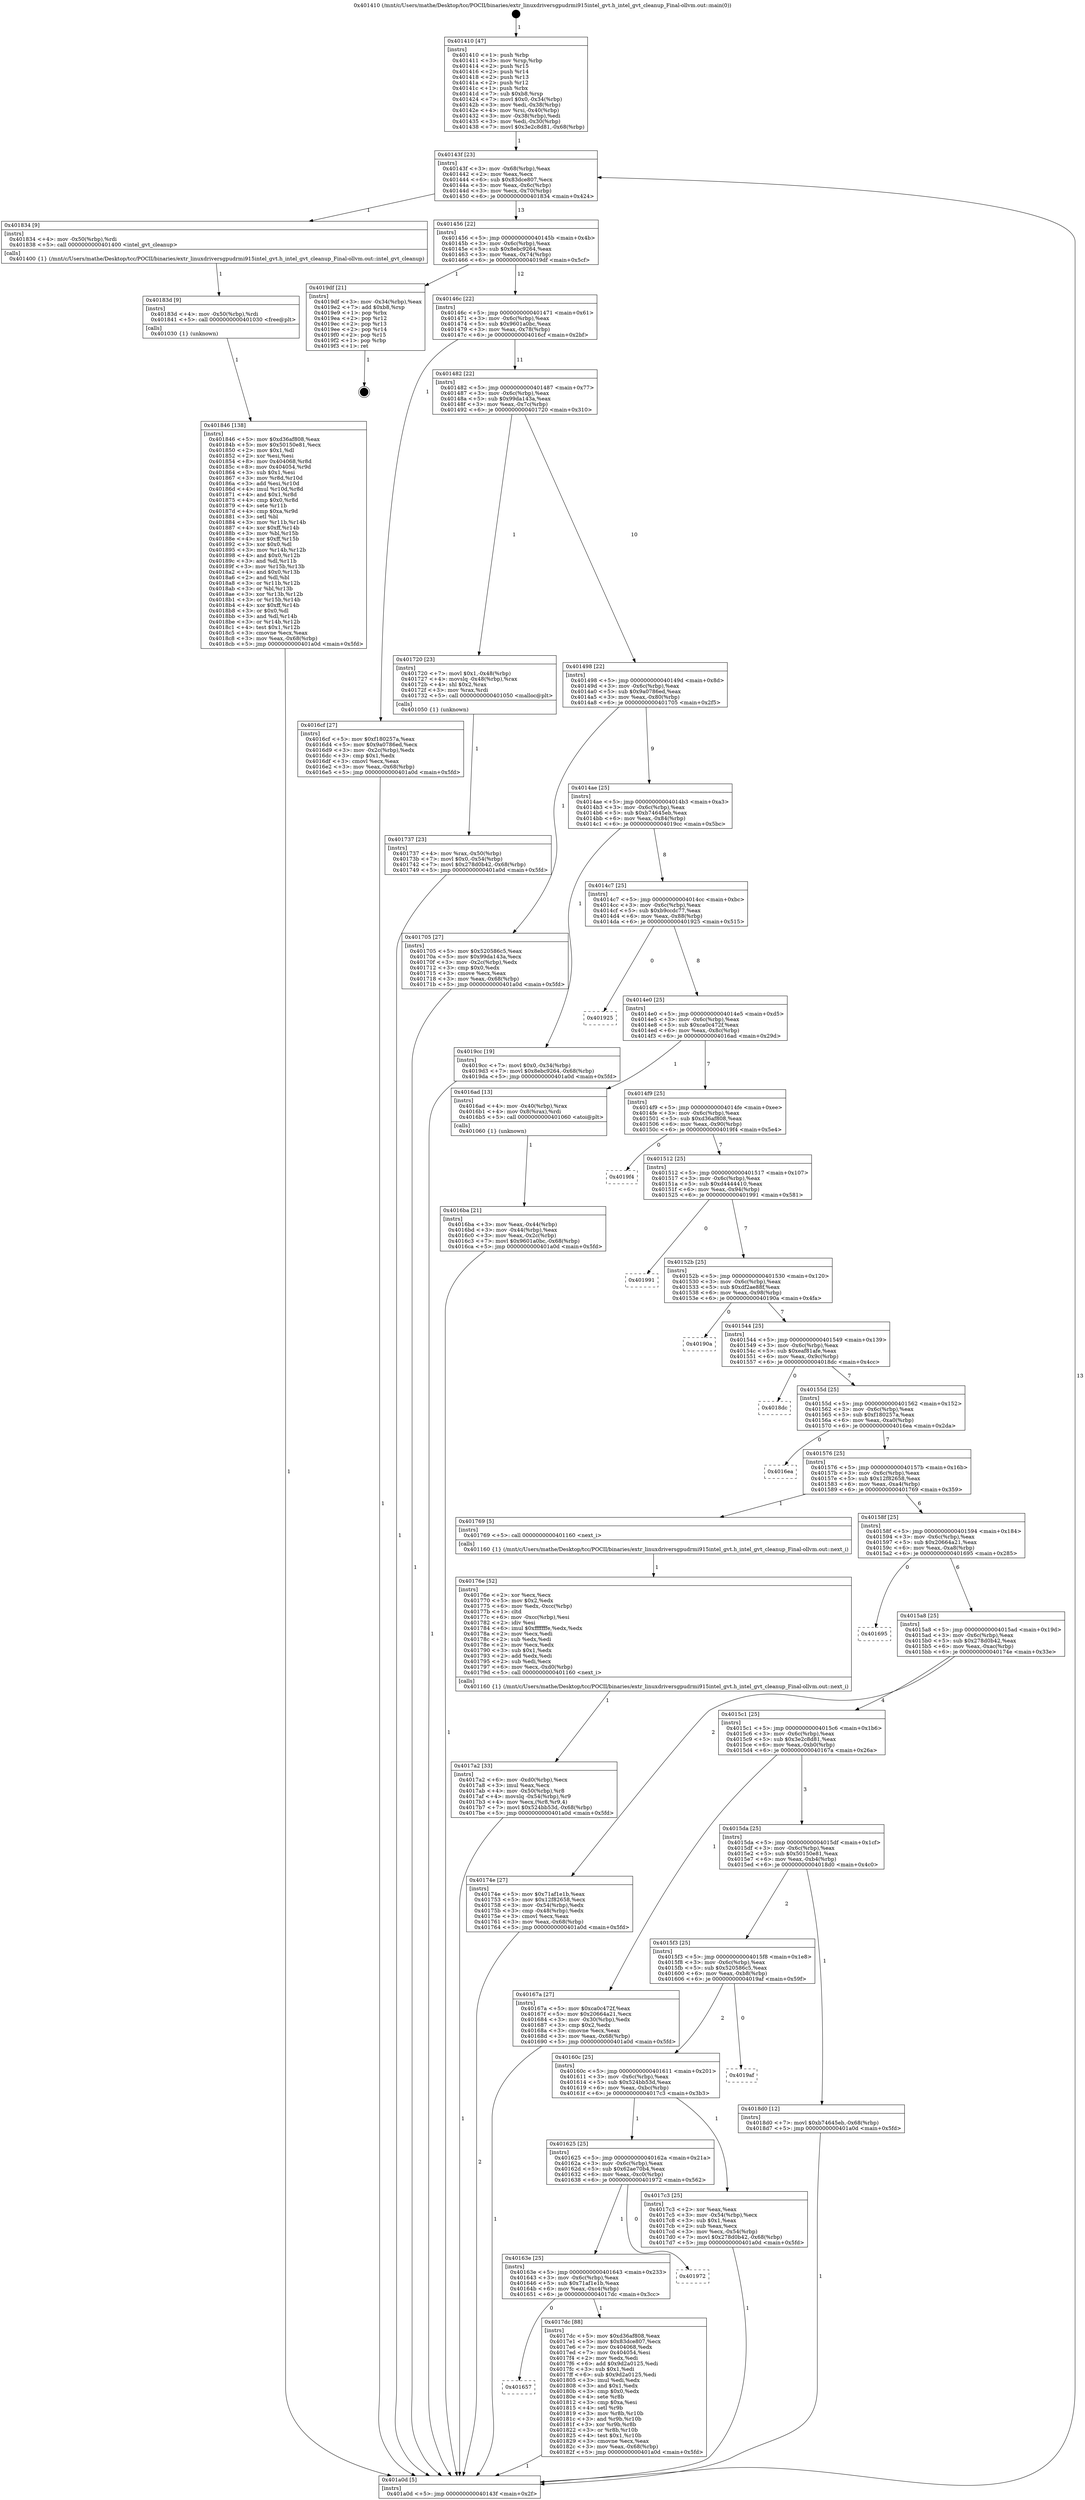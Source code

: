 digraph "0x401410" {
  label = "0x401410 (/mnt/c/Users/mathe/Desktop/tcc/POCII/binaries/extr_linuxdriversgpudrmi915intel_gvt.h_intel_gvt_cleanup_Final-ollvm.out::main(0))"
  labelloc = "t"
  node[shape=record]

  Entry [label="",width=0.3,height=0.3,shape=circle,fillcolor=black,style=filled]
  "0x40143f" [label="{
     0x40143f [23]\l
     | [instrs]\l
     &nbsp;&nbsp;0x40143f \<+3\>: mov -0x68(%rbp),%eax\l
     &nbsp;&nbsp;0x401442 \<+2\>: mov %eax,%ecx\l
     &nbsp;&nbsp;0x401444 \<+6\>: sub $0x83dce807,%ecx\l
     &nbsp;&nbsp;0x40144a \<+3\>: mov %eax,-0x6c(%rbp)\l
     &nbsp;&nbsp;0x40144d \<+3\>: mov %ecx,-0x70(%rbp)\l
     &nbsp;&nbsp;0x401450 \<+6\>: je 0000000000401834 \<main+0x424\>\l
  }"]
  "0x401834" [label="{
     0x401834 [9]\l
     | [instrs]\l
     &nbsp;&nbsp;0x401834 \<+4\>: mov -0x50(%rbp),%rdi\l
     &nbsp;&nbsp;0x401838 \<+5\>: call 0000000000401400 \<intel_gvt_cleanup\>\l
     | [calls]\l
     &nbsp;&nbsp;0x401400 \{1\} (/mnt/c/Users/mathe/Desktop/tcc/POCII/binaries/extr_linuxdriversgpudrmi915intel_gvt.h_intel_gvt_cleanup_Final-ollvm.out::intel_gvt_cleanup)\l
  }"]
  "0x401456" [label="{
     0x401456 [22]\l
     | [instrs]\l
     &nbsp;&nbsp;0x401456 \<+5\>: jmp 000000000040145b \<main+0x4b\>\l
     &nbsp;&nbsp;0x40145b \<+3\>: mov -0x6c(%rbp),%eax\l
     &nbsp;&nbsp;0x40145e \<+5\>: sub $0x8ebc9264,%eax\l
     &nbsp;&nbsp;0x401463 \<+3\>: mov %eax,-0x74(%rbp)\l
     &nbsp;&nbsp;0x401466 \<+6\>: je 00000000004019df \<main+0x5cf\>\l
  }"]
  Exit [label="",width=0.3,height=0.3,shape=circle,fillcolor=black,style=filled,peripheries=2]
  "0x4019df" [label="{
     0x4019df [21]\l
     | [instrs]\l
     &nbsp;&nbsp;0x4019df \<+3\>: mov -0x34(%rbp),%eax\l
     &nbsp;&nbsp;0x4019e2 \<+7\>: add $0xb8,%rsp\l
     &nbsp;&nbsp;0x4019e9 \<+1\>: pop %rbx\l
     &nbsp;&nbsp;0x4019ea \<+2\>: pop %r12\l
     &nbsp;&nbsp;0x4019ec \<+2\>: pop %r13\l
     &nbsp;&nbsp;0x4019ee \<+2\>: pop %r14\l
     &nbsp;&nbsp;0x4019f0 \<+2\>: pop %r15\l
     &nbsp;&nbsp;0x4019f2 \<+1\>: pop %rbp\l
     &nbsp;&nbsp;0x4019f3 \<+1\>: ret\l
  }"]
  "0x40146c" [label="{
     0x40146c [22]\l
     | [instrs]\l
     &nbsp;&nbsp;0x40146c \<+5\>: jmp 0000000000401471 \<main+0x61\>\l
     &nbsp;&nbsp;0x401471 \<+3\>: mov -0x6c(%rbp),%eax\l
     &nbsp;&nbsp;0x401474 \<+5\>: sub $0x9601a0bc,%eax\l
     &nbsp;&nbsp;0x401479 \<+3\>: mov %eax,-0x78(%rbp)\l
     &nbsp;&nbsp;0x40147c \<+6\>: je 00000000004016cf \<main+0x2bf\>\l
  }"]
  "0x401846" [label="{
     0x401846 [138]\l
     | [instrs]\l
     &nbsp;&nbsp;0x401846 \<+5\>: mov $0xd36af808,%eax\l
     &nbsp;&nbsp;0x40184b \<+5\>: mov $0x50150e81,%ecx\l
     &nbsp;&nbsp;0x401850 \<+2\>: mov $0x1,%dl\l
     &nbsp;&nbsp;0x401852 \<+2\>: xor %esi,%esi\l
     &nbsp;&nbsp;0x401854 \<+8\>: mov 0x404068,%r8d\l
     &nbsp;&nbsp;0x40185c \<+8\>: mov 0x404054,%r9d\l
     &nbsp;&nbsp;0x401864 \<+3\>: sub $0x1,%esi\l
     &nbsp;&nbsp;0x401867 \<+3\>: mov %r8d,%r10d\l
     &nbsp;&nbsp;0x40186a \<+3\>: add %esi,%r10d\l
     &nbsp;&nbsp;0x40186d \<+4\>: imul %r10d,%r8d\l
     &nbsp;&nbsp;0x401871 \<+4\>: and $0x1,%r8d\l
     &nbsp;&nbsp;0x401875 \<+4\>: cmp $0x0,%r8d\l
     &nbsp;&nbsp;0x401879 \<+4\>: sete %r11b\l
     &nbsp;&nbsp;0x40187d \<+4\>: cmp $0xa,%r9d\l
     &nbsp;&nbsp;0x401881 \<+3\>: setl %bl\l
     &nbsp;&nbsp;0x401884 \<+3\>: mov %r11b,%r14b\l
     &nbsp;&nbsp;0x401887 \<+4\>: xor $0xff,%r14b\l
     &nbsp;&nbsp;0x40188b \<+3\>: mov %bl,%r15b\l
     &nbsp;&nbsp;0x40188e \<+4\>: xor $0xff,%r15b\l
     &nbsp;&nbsp;0x401892 \<+3\>: xor $0x0,%dl\l
     &nbsp;&nbsp;0x401895 \<+3\>: mov %r14b,%r12b\l
     &nbsp;&nbsp;0x401898 \<+4\>: and $0x0,%r12b\l
     &nbsp;&nbsp;0x40189c \<+3\>: and %dl,%r11b\l
     &nbsp;&nbsp;0x40189f \<+3\>: mov %r15b,%r13b\l
     &nbsp;&nbsp;0x4018a2 \<+4\>: and $0x0,%r13b\l
     &nbsp;&nbsp;0x4018a6 \<+2\>: and %dl,%bl\l
     &nbsp;&nbsp;0x4018a8 \<+3\>: or %r11b,%r12b\l
     &nbsp;&nbsp;0x4018ab \<+3\>: or %bl,%r13b\l
     &nbsp;&nbsp;0x4018ae \<+3\>: xor %r13b,%r12b\l
     &nbsp;&nbsp;0x4018b1 \<+3\>: or %r15b,%r14b\l
     &nbsp;&nbsp;0x4018b4 \<+4\>: xor $0xff,%r14b\l
     &nbsp;&nbsp;0x4018b8 \<+3\>: or $0x0,%dl\l
     &nbsp;&nbsp;0x4018bb \<+3\>: and %dl,%r14b\l
     &nbsp;&nbsp;0x4018be \<+3\>: or %r14b,%r12b\l
     &nbsp;&nbsp;0x4018c1 \<+4\>: test $0x1,%r12b\l
     &nbsp;&nbsp;0x4018c5 \<+3\>: cmovne %ecx,%eax\l
     &nbsp;&nbsp;0x4018c8 \<+3\>: mov %eax,-0x68(%rbp)\l
     &nbsp;&nbsp;0x4018cb \<+5\>: jmp 0000000000401a0d \<main+0x5fd\>\l
  }"]
  "0x4016cf" [label="{
     0x4016cf [27]\l
     | [instrs]\l
     &nbsp;&nbsp;0x4016cf \<+5\>: mov $0xf180257a,%eax\l
     &nbsp;&nbsp;0x4016d4 \<+5\>: mov $0x9a0786ed,%ecx\l
     &nbsp;&nbsp;0x4016d9 \<+3\>: mov -0x2c(%rbp),%edx\l
     &nbsp;&nbsp;0x4016dc \<+3\>: cmp $0x1,%edx\l
     &nbsp;&nbsp;0x4016df \<+3\>: cmovl %ecx,%eax\l
     &nbsp;&nbsp;0x4016e2 \<+3\>: mov %eax,-0x68(%rbp)\l
     &nbsp;&nbsp;0x4016e5 \<+5\>: jmp 0000000000401a0d \<main+0x5fd\>\l
  }"]
  "0x401482" [label="{
     0x401482 [22]\l
     | [instrs]\l
     &nbsp;&nbsp;0x401482 \<+5\>: jmp 0000000000401487 \<main+0x77\>\l
     &nbsp;&nbsp;0x401487 \<+3\>: mov -0x6c(%rbp),%eax\l
     &nbsp;&nbsp;0x40148a \<+5\>: sub $0x99da143a,%eax\l
     &nbsp;&nbsp;0x40148f \<+3\>: mov %eax,-0x7c(%rbp)\l
     &nbsp;&nbsp;0x401492 \<+6\>: je 0000000000401720 \<main+0x310\>\l
  }"]
  "0x40183d" [label="{
     0x40183d [9]\l
     | [instrs]\l
     &nbsp;&nbsp;0x40183d \<+4\>: mov -0x50(%rbp),%rdi\l
     &nbsp;&nbsp;0x401841 \<+5\>: call 0000000000401030 \<free@plt\>\l
     | [calls]\l
     &nbsp;&nbsp;0x401030 \{1\} (unknown)\l
  }"]
  "0x401720" [label="{
     0x401720 [23]\l
     | [instrs]\l
     &nbsp;&nbsp;0x401720 \<+7\>: movl $0x1,-0x48(%rbp)\l
     &nbsp;&nbsp;0x401727 \<+4\>: movslq -0x48(%rbp),%rax\l
     &nbsp;&nbsp;0x40172b \<+4\>: shl $0x2,%rax\l
     &nbsp;&nbsp;0x40172f \<+3\>: mov %rax,%rdi\l
     &nbsp;&nbsp;0x401732 \<+5\>: call 0000000000401050 \<malloc@plt\>\l
     | [calls]\l
     &nbsp;&nbsp;0x401050 \{1\} (unknown)\l
  }"]
  "0x401498" [label="{
     0x401498 [22]\l
     | [instrs]\l
     &nbsp;&nbsp;0x401498 \<+5\>: jmp 000000000040149d \<main+0x8d\>\l
     &nbsp;&nbsp;0x40149d \<+3\>: mov -0x6c(%rbp),%eax\l
     &nbsp;&nbsp;0x4014a0 \<+5\>: sub $0x9a0786ed,%eax\l
     &nbsp;&nbsp;0x4014a5 \<+3\>: mov %eax,-0x80(%rbp)\l
     &nbsp;&nbsp;0x4014a8 \<+6\>: je 0000000000401705 \<main+0x2f5\>\l
  }"]
  "0x401657" [label="{
     0x401657\l
  }", style=dashed]
  "0x401705" [label="{
     0x401705 [27]\l
     | [instrs]\l
     &nbsp;&nbsp;0x401705 \<+5\>: mov $0x520586c5,%eax\l
     &nbsp;&nbsp;0x40170a \<+5\>: mov $0x99da143a,%ecx\l
     &nbsp;&nbsp;0x40170f \<+3\>: mov -0x2c(%rbp),%edx\l
     &nbsp;&nbsp;0x401712 \<+3\>: cmp $0x0,%edx\l
     &nbsp;&nbsp;0x401715 \<+3\>: cmove %ecx,%eax\l
     &nbsp;&nbsp;0x401718 \<+3\>: mov %eax,-0x68(%rbp)\l
     &nbsp;&nbsp;0x40171b \<+5\>: jmp 0000000000401a0d \<main+0x5fd\>\l
  }"]
  "0x4014ae" [label="{
     0x4014ae [25]\l
     | [instrs]\l
     &nbsp;&nbsp;0x4014ae \<+5\>: jmp 00000000004014b3 \<main+0xa3\>\l
     &nbsp;&nbsp;0x4014b3 \<+3\>: mov -0x6c(%rbp),%eax\l
     &nbsp;&nbsp;0x4014b6 \<+5\>: sub $0xb74645eb,%eax\l
     &nbsp;&nbsp;0x4014bb \<+6\>: mov %eax,-0x84(%rbp)\l
     &nbsp;&nbsp;0x4014c1 \<+6\>: je 00000000004019cc \<main+0x5bc\>\l
  }"]
  "0x4017dc" [label="{
     0x4017dc [88]\l
     | [instrs]\l
     &nbsp;&nbsp;0x4017dc \<+5\>: mov $0xd36af808,%eax\l
     &nbsp;&nbsp;0x4017e1 \<+5\>: mov $0x83dce807,%ecx\l
     &nbsp;&nbsp;0x4017e6 \<+7\>: mov 0x404068,%edx\l
     &nbsp;&nbsp;0x4017ed \<+7\>: mov 0x404054,%esi\l
     &nbsp;&nbsp;0x4017f4 \<+2\>: mov %edx,%edi\l
     &nbsp;&nbsp;0x4017f6 \<+6\>: add $0x9d2a0125,%edi\l
     &nbsp;&nbsp;0x4017fc \<+3\>: sub $0x1,%edi\l
     &nbsp;&nbsp;0x4017ff \<+6\>: sub $0x9d2a0125,%edi\l
     &nbsp;&nbsp;0x401805 \<+3\>: imul %edi,%edx\l
     &nbsp;&nbsp;0x401808 \<+3\>: and $0x1,%edx\l
     &nbsp;&nbsp;0x40180b \<+3\>: cmp $0x0,%edx\l
     &nbsp;&nbsp;0x40180e \<+4\>: sete %r8b\l
     &nbsp;&nbsp;0x401812 \<+3\>: cmp $0xa,%esi\l
     &nbsp;&nbsp;0x401815 \<+4\>: setl %r9b\l
     &nbsp;&nbsp;0x401819 \<+3\>: mov %r8b,%r10b\l
     &nbsp;&nbsp;0x40181c \<+3\>: and %r9b,%r10b\l
     &nbsp;&nbsp;0x40181f \<+3\>: xor %r9b,%r8b\l
     &nbsp;&nbsp;0x401822 \<+3\>: or %r8b,%r10b\l
     &nbsp;&nbsp;0x401825 \<+4\>: test $0x1,%r10b\l
     &nbsp;&nbsp;0x401829 \<+3\>: cmovne %ecx,%eax\l
     &nbsp;&nbsp;0x40182c \<+3\>: mov %eax,-0x68(%rbp)\l
     &nbsp;&nbsp;0x40182f \<+5\>: jmp 0000000000401a0d \<main+0x5fd\>\l
  }"]
  "0x4019cc" [label="{
     0x4019cc [19]\l
     | [instrs]\l
     &nbsp;&nbsp;0x4019cc \<+7\>: movl $0x0,-0x34(%rbp)\l
     &nbsp;&nbsp;0x4019d3 \<+7\>: movl $0x8ebc9264,-0x68(%rbp)\l
     &nbsp;&nbsp;0x4019da \<+5\>: jmp 0000000000401a0d \<main+0x5fd\>\l
  }"]
  "0x4014c7" [label="{
     0x4014c7 [25]\l
     | [instrs]\l
     &nbsp;&nbsp;0x4014c7 \<+5\>: jmp 00000000004014cc \<main+0xbc\>\l
     &nbsp;&nbsp;0x4014cc \<+3\>: mov -0x6c(%rbp),%eax\l
     &nbsp;&nbsp;0x4014cf \<+5\>: sub $0xb9ccdc77,%eax\l
     &nbsp;&nbsp;0x4014d4 \<+6\>: mov %eax,-0x88(%rbp)\l
     &nbsp;&nbsp;0x4014da \<+6\>: je 0000000000401925 \<main+0x515\>\l
  }"]
  "0x40163e" [label="{
     0x40163e [25]\l
     | [instrs]\l
     &nbsp;&nbsp;0x40163e \<+5\>: jmp 0000000000401643 \<main+0x233\>\l
     &nbsp;&nbsp;0x401643 \<+3\>: mov -0x6c(%rbp),%eax\l
     &nbsp;&nbsp;0x401646 \<+5\>: sub $0x71af1e1b,%eax\l
     &nbsp;&nbsp;0x40164b \<+6\>: mov %eax,-0xc4(%rbp)\l
     &nbsp;&nbsp;0x401651 \<+6\>: je 00000000004017dc \<main+0x3cc\>\l
  }"]
  "0x401925" [label="{
     0x401925\l
  }", style=dashed]
  "0x4014e0" [label="{
     0x4014e0 [25]\l
     | [instrs]\l
     &nbsp;&nbsp;0x4014e0 \<+5\>: jmp 00000000004014e5 \<main+0xd5\>\l
     &nbsp;&nbsp;0x4014e5 \<+3\>: mov -0x6c(%rbp),%eax\l
     &nbsp;&nbsp;0x4014e8 \<+5\>: sub $0xca0c472f,%eax\l
     &nbsp;&nbsp;0x4014ed \<+6\>: mov %eax,-0x8c(%rbp)\l
     &nbsp;&nbsp;0x4014f3 \<+6\>: je 00000000004016ad \<main+0x29d\>\l
  }"]
  "0x401972" [label="{
     0x401972\l
  }", style=dashed]
  "0x4016ad" [label="{
     0x4016ad [13]\l
     | [instrs]\l
     &nbsp;&nbsp;0x4016ad \<+4\>: mov -0x40(%rbp),%rax\l
     &nbsp;&nbsp;0x4016b1 \<+4\>: mov 0x8(%rax),%rdi\l
     &nbsp;&nbsp;0x4016b5 \<+5\>: call 0000000000401060 \<atoi@plt\>\l
     | [calls]\l
     &nbsp;&nbsp;0x401060 \{1\} (unknown)\l
  }"]
  "0x4014f9" [label="{
     0x4014f9 [25]\l
     | [instrs]\l
     &nbsp;&nbsp;0x4014f9 \<+5\>: jmp 00000000004014fe \<main+0xee\>\l
     &nbsp;&nbsp;0x4014fe \<+3\>: mov -0x6c(%rbp),%eax\l
     &nbsp;&nbsp;0x401501 \<+5\>: sub $0xd36af808,%eax\l
     &nbsp;&nbsp;0x401506 \<+6\>: mov %eax,-0x90(%rbp)\l
     &nbsp;&nbsp;0x40150c \<+6\>: je 00000000004019f4 \<main+0x5e4\>\l
  }"]
  "0x401625" [label="{
     0x401625 [25]\l
     | [instrs]\l
     &nbsp;&nbsp;0x401625 \<+5\>: jmp 000000000040162a \<main+0x21a\>\l
     &nbsp;&nbsp;0x40162a \<+3\>: mov -0x6c(%rbp),%eax\l
     &nbsp;&nbsp;0x40162d \<+5\>: sub $0x62ae70b4,%eax\l
     &nbsp;&nbsp;0x401632 \<+6\>: mov %eax,-0xc0(%rbp)\l
     &nbsp;&nbsp;0x401638 \<+6\>: je 0000000000401972 \<main+0x562\>\l
  }"]
  "0x4019f4" [label="{
     0x4019f4\l
  }", style=dashed]
  "0x401512" [label="{
     0x401512 [25]\l
     | [instrs]\l
     &nbsp;&nbsp;0x401512 \<+5\>: jmp 0000000000401517 \<main+0x107\>\l
     &nbsp;&nbsp;0x401517 \<+3\>: mov -0x6c(%rbp),%eax\l
     &nbsp;&nbsp;0x40151a \<+5\>: sub $0xd4444410,%eax\l
     &nbsp;&nbsp;0x40151f \<+6\>: mov %eax,-0x94(%rbp)\l
     &nbsp;&nbsp;0x401525 \<+6\>: je 0000000000401991 \<main+0x581\>\l
  }"]
  "0x4017c3" [label="{
     0x4017c3 [25]\l
     | [instrs]\l
     &nbsp;&nbsp;0x4017c3 \<+2\>: xor %eax,%eax\l
     &nbsp;&nbsp;0x4017c5 \<+3\>: mov -0x54(%rbp),%ecx\l
     &nbsp;&nbsp;0x4017c8 \<+3\>: sub $0x1,%eax\l
     &nbsp;&nbsp;0x4017cb \<+2\>: sub %eax,%ecx\l
     &nbsp;&nbsp;0x4017cd \<+3\>: mov %ecx,-0x54(%rbp)\l
     &nbsp;&nbsp;0x4017d0 \<+7\>: movl $0x278d0b42,-0x68(%rbp)\l
     &nbsp;&nbsp;0x4017d7 \<+5\>: jmp 0000000000401a0d \<main+0x5fd\>\l
  }"]
  "0x401991" [label="{
     0x401991\l
  }", style=dashed]
  "0x40152b" [label="{
     0x40152b [25]\l
     | [instrs]\l
     &nbsp;&nbsp;0x40152b \<+5\>: jmp 0000000000401530 \<main+0x120\>\l
     &nbsp;&nbsp;0x401530 \<+3\>: mov -0x6c(%rbp),%eax\l
     &nbsp;&nbsp;0x401533 \<+5\>: sub $0xdf2ae88f,%eax\l
     &nbsp;&nbsp;0x401538 \<+6\>: mov %eax,-0x98(%rbp)\l
     &nbsp;&nbsp;0x40153e \<+6\>: je 000000000040190a \<main+0x4fa\>\l
  }"]
  "0x40160c" [label="{
     0x40160c [25]\l
     | [instrs]\l
     &nbsp;&nbsp;0x40160c \<+5\>: jmp 0000000000401611 \<main+0x201\>\l
     &nbsp;&nbsp;0x401611 \<+3\>: mov -0x6c(%rbp),%eax\l
     &nbsp;&nbsp;0x401614 \<+5\>: sub $0x524bb53d,%eax\l
     &nbsp;&nbsp;0x401619 \<+6\>: mov %eax,-0xbc(%rbp)\l
     &nbsp;&nbsp;0x40161f \<+6\>: je 00000000004017c3 \<main+0x3b3\>\l
  }"]
  "0x40190a" [label="{
     0x40190a\l
  }", style=dashed]
  "0x401544" [label="{
     0x401544 [25]\l
     | [instrs]\l
     &nbsp;&nbsp;0x401544 \<+5\>: jmp 0000000000401549 \<main+0x139\>\l
     &nbsp;&nbsp;0x401549 \<+3\>: mov -0x6c(%rbp),%eax\l
     &nbsp;&nbsp;0x40154c \<+5\>: sub $0xeaf81afe,%eax\l
     &nbsp;&nbsp;0x401551 \<+6\>: mov %eax,-0x9c(%rbp)\l
     &nbsp;&nbsp;0x401557 \<+6\>: je 00000000004018dc \<main+0x4cc\>\l
  }"]
  "0x4019af" [label="{
     0x4019af\l
  }", style=dashed]
  "0x4018dc" [label="{
     0x4018dc\l
  }", style=dashed]
  "0x40155d" [label="{
     0x40155d [25]\l
     | [instrs]\l
     &nbsp;&nbsp;0x40155d \<+5\>: jmp 0000000000401562 \<main+0x152\>\l
     &nbsp;&nbsp;0x401562 \<+3\>: mov -0x6c(%rbp),%eax\l
     &nbsp;&nbsp;0x401565 \<+5\>: sub $0xf180257a,%eax\l
     &nbsp;&nbsp;0x40156a \<+6\>: mov %eax,-0xa0(%rbp)\l
     &nbsp;&nbsp;0x401570 \<+6\>: je 00000000004016ea \<main+0x2da\>\l
  }"]
  "0x4015f3" [label="{
     0x4015f3 [25]\l
     | [instrs]\l
     &nbsp;&nbsp;0x4015f3 \<+5\>: jmp 00000000004015f8 \<main+0x1e8\>\l
     &nbsp;&nbsp;0x4015f8 \<+3\>: mov -0x6c(%rbp),%eax\l
     &nbsp;&nbsp;0x4015fb \<+5\>: sub $0x520586c5,%eax\l
     &nbsp;&nbsp;0x401600 \<+6\>: mov %eax,-0xb8(%rbp)\l
     &nbsp;&nbsp;0x401606 \<+6\>: je 00000000004019af \<main+0x59f\>\l
  }"]
  "0x4016ea" [label="{
     0x4016ea\l
  }", style=dashed]
  "0x401576" [label="{
     0x401576 [25]\l
     | [instrs]\l
     &nbsp;&nbsp;0x401576 \<+5\>: jmp 000000000040157b \<main+0x16b\>\l
     &nbsp;&nbsp;0x40157b \<+3\>: mov -0x6c(%rbp),%eax\l
     &nbsp;&nbsp;0x40157e \<+5\>: sub $0x12f82658,%eax\l
     &nbsp;&nbsp;0x401583 \<+6\>: mov %eax,-0xa4(%rbp)\l
     &nbsp;&nbsp;0x401589 \<+6\>: je 0000000000401769 \<main+0x359\>\l
  }"]
  "0x4018d0" [label="{
     0x4018d0 [12]\l
     | [instrs]\l
     &nbsp;&nbsp;0x4018d0 \<+7\>: movl $0xb74645eb,-0x68(%rbp)\l
     &nbsp;&nbsp;0x4018d7 \<+5\>: jmp 0000000000401a0d \<main+0x5fd\>\l
  }"]
  "0x401769" [label="{
     0x401769 [5]\l
     | [instrs]\l
     &nbsp;&nbsp;0x401769 \<+5\>: call 0000000000401160 \<next_i\>\l
     | [calls]\l
     &nbsp;&nbsp;0x401160 \{1\} (/mnt/c/Users/mathe/Desktop/tcc/POCII/binaries/extr_linuxdriversgpudrmi915intel_gvt.h_intel_gvt_cleanup_Final-ollvm.out::next_i)\l
  }"]
  "0x40158f" [label="{
     0x40158f [25]\l
     | [instrs]\l
     &nbsp;&nbsp;0x40158f \<+5\>: jmp 0000000000401594 \<main+0x184\>\l
     &nbsp;&nbsp;0x401594 \<+3\>: mov -0x6c(%rbp),%eax\l
     &nbsp;&nbsp;0x401597 \<+5\>: sub $0x20664a21,%eax\l
     &nbsp;&nbsp;0x40159c \<+6\>: mov %eax,-0xa8(%rbp)\l
     &nbsp;&nbsp;0x4015a2 \<+6\>: je 0000000000401695 \<main+0x285\>\l
  }"]
  "0x4017a2" [label="{
     0x4017a2 [33]\l
     | [instrs]\l
     &nbsp;&nbsp;0x4017a2 \<+6\>: mov -0xd0(%rbp),%ecx\l
     &nbsp;&nbsp;0x4017a8 \<+3\>: imul %eax,%ecx\l
     &nbsp;&nbsp;0x4017ab \<+4\>: mov -0x50(%rbp),%r8\l
     &nbsp;&nbsp;0x4017af \<+4\>: movslq -0x54(%rbp),%r9\l
     &nbsp;&nbsp;0x4017b3 \<+4\>: mov %ecx,(%r8,%r9,4)\l
     &nbsp;&nbsp;0x4017b7 \<+7\>: movl $0x524bb53d,-0x68(%rbp)\l
     &nbsp;&nbsp;0x4017be \<+5\>: jmp 0000000000401a0d \<main+0x5fd\>\l
  }"]
  "0x401695" [label="{
     0x401695\l
  }", style=dashed]
  "0x4015a8" [label="{
     0x4015a8 [25]\l
     | [instrs]\l
     &nbsp;&nbsp;0x4015a8 \<+5\>: jmp 00000000004015ad \<main+0x19d\>\l
     &nbsp;&nbsp;0x4015ad \<+3\>: mov -0x6c(%rbp),%eax\l
     &nbsp;&nbsp;0x4015b0 \<+5\>: sub $0x278d0b42,%eax\l
     &nbsp;&nbsp;0x4015b5 \<+6\>: mov %eax,-0xac(%rbp)\l
     &nbsp;&nbsp;0x4015bb \<+6\>: je 000000000040174e \<main+0x33e\>\l
  }"]
  "0x40176e" [label="{
     0x40176e [52]\l
     | [instrs]\l
     &nbsp;&nbsp;0x40176e \<+2\>: xor %ecx,%ecx\l
     &nbsp;&nbsp;0x401770 \<+5\>: mov $0x2,%edx\l
     &nbsp;&nbsp;0x401775 \<+6\>: mov %edx,-0xcc(%rbp)\l
     &nbsp;&nbsp;0x40177b \<+1\>: cltd\l
     &nbsp;&nbsp;0x40177c \<+6\>: mov -0xcc(%rbp),%esi\l
     &nbsp;&nbsp;0x401782 \<+2\>: idiv %esi\l
     &nbsp;&nbsp;0x401784 \<+6\>: imul $0xfffffffe,%edx,%edx\l
     &nbsp;&nbsp;0x40178a \<+2\>: mov %ecx,%edi\l
     &nbsp;&nbsp;0x40178c \<+2\>: sub %edx,%edi\l
     &nbsp;&nbsp;0x40178e \<+2\>: mov %ecx,%edx\l
     &nbsp;&nbsp;0x401790 \<+3\>: sub $0x1,%edx\l
     &nbsp;&nbsp;0x401793 \<+2\>: add %edx,%edi\l
     &nbsp;&nbsp;0x401795 \<+2\>: sub %edi,%ecx\l
     &nbsp;&nbsp;0x401797 \<+6\>: mov %ecx,-0xd0(%rbp)\l
     &nbsp;&nbsp;0x40179d \<+5\>: call 0000000000401160 \<next_i\>\l
     | [calls]\l
     &nbsp;&nbsp;0x401160 \{1\} (/mnt/c/Users/mathe/Desktop/tcc/POCII/binaries/extr_linuxdriversgpudrmi915intel_gvt.h_intel_gvt_cleanup_Final-ollvm.out::next_i)\l
  }"]
  "0x40174e" [label="{
     0x40174e [27]\l
     | [instrs]\l
     &nbsp;&nbsp;0x40174e \<+5\>: mov $0x71af1e1b,%eax\l
     &nbsp;&nbsp;0x401753 \<+5\>: mov $0x12f82658,%ecx\l
     &nbsp;&nbsp;0x401758 \<+3\>: mov -0x54(%rbp),%edx\l
     &nbsp;&nbsp;0x40175b \<+3\>: cmp -0x48(%rbp),%edx\l
     &nbsp;&nbsp;0x40175e \<+3\>: cmovl %ecx,%eax\l
     &nbsp;&nbsp;0x401761 \<+3\>: mov %eax,-0x68(%rbp)\l
     &nbsp;&nbsp;0x401764 \<+5\>: jmp 0000000000401a0d \<main+0x5fd\>\l
  }"]
  "0x4015c1" [label="{
     0x4015c1 [25]\l
     | [instrs]\l
     &nbsp;&nbsp;0x4015c1 \<+5\>: jmp 00000000004015c6 \<main+0x1b6\>\l
     &nbsp;&nbsp;0x4015c6 \<+3\>: mov -0x6c(%rbp),%eax\l
     &nbsp;&nbsp;0x4015c9 \<+5\>: sub $0x3e2c8d81,%eax\l
     &nbsp;&nbsp;0x4015ce \<+6\>: mov %eax,-0xb0(%rbp)\l
     &nbsp;&nbsp;0x4015d4 \<+6\>: je 000000000040167a \<main+0x26a\>\l
  }"]
  "0x401737" [label="{
     0x401737 [23]\l
     | [instrs]\l
     &nbsp;&nbsp;0x401737 \<+4\>: mov %rax,-0x50(%rbp)\l
     &nbsp;&nbsp;0x40173b \<+7\>: movl $0x0,-0x54(%rbp)\l
     &nbsp;&nbsp;0x401742 \<+7\>: movl $0x278d0b42,-0x68(%rbp)\l
     &nbsp;&nbsp;0x401749 \<+5\>: jmp 0000000000401a0d \<main+0x5fd\>\l
  }"]
  "0x40167a" [label="{
     0x40167a [27]\l
     | [instrs]\l
     &nbsp;&nbsp;0x40167a \<+5\>: mov $0xca0c472f,%eax\l
     &nbsp;&nbsp;0x40167f \<+5\>: mov $0x20664a21,%ecx\l
     &nbsp;&nbsp;0x401684 \<+3\>: mov -0x30(%rbp),%edx\l
     &nbsp;&nbsp;0x401687 \<+3\>: cmp $0x2,%edx\l
     &nbsp;&nbsp;0x40168a \<+3\>: cmovne %ecx,%eax\l
     &nbsp;&nbsp;0x40168d \<+3\>: mov %eax,-0x68(%rbp)\l
     &nbsp;&nbsp;0x401690 \<+5\>: jmp 0000000000401a0d \<main+0x5fd\>\l
  }"]
  "0x4015da" [label="{
     0x4015da [25]\l
     | [instrs]\l
     &nbsp;&nbsp;0x4015da \<+5\>: jmp 00000000004015df \<main+0x1cf\>\l
     &nbsp;&nbsp;0x4015df \<+3\>: mov -0x6c(%rbp),%eax\l
     &nbsp;&nbsp;0x4015e2 \<+5\>: sub $0x50150e81,%eax\l
     &nbsp;&nbsp;0x4015e7 \<+6\>: mov %eax,-0xb4(%rbp)\l
     &nbsp;&nbsp;0x4015ed \<+6\>: je 00000000004018d0 \<main+0x4c0\>\l
  }"]
  "0x401a0d" [label="{
     0x401a0d [5]\l
     | [instrs]\l
     &nbsp;&nbsp;0x401a0d \<+5\>: jmp 000000000040143f \<main+0x2f\>\l
  }"]
  "0x401410" [label="{
     0x401410 [47]\l
     | [instrs]\l
     &nbsp;&nbsp;0x401410 \<+1\>: push %rbp\l
     &nbsp;&nbsp;0x401411 \<+3\>: mov %rsp,%rbp\l
     &nbsp;&nbsp;0x401414 \<+2\>: push %r15\l
     &nbsp;&nbsp;0x401416 \<+2\>: push %r14\l
     &nbsp;&nbsp;0x401418 \<+2\>: push %r13\l
     &nbsp;&nbsp;0x40141a \<+2\>: push %r12\l
     &nbsp;&nbsp;0x40141c \<+1\>: push %rbx\l
     &nbsp;&nbsp;0x40141d \<+7\>: sub $0xb8,%rsp\l
     &nbsp;&nbsp;0x401424 \<+7\>: movl $0x0,-0x34(%rbp)\l
     &nbsp;&nbsp;0x40142b \<+3\>: mov %edi,-0x38(%rbp)\l
     &nbsp;&nbsp;0x40142e \<+4\>: mov %rsi,-0x40(%rbp)\l
     &nbsp;&nbsp;0x401432 \<+3\>: mov -0x38(%rbp),%edi\l
     &nbsp;&nbsp;0x401435 \<+3\>: mov %edi,-0x30(%rbp)\l
     &nbsp;&nbsp;0x401438 \<+7\>: movl $0x3e2c8d81,-0x68(%rbp)\l
  }"]
  "0x4016ba" [label="{
     0x4016ba [21]\l
     | [instrs]\l
     &nbsp;&nbsp;0x4016ba \<+3\>: mov %eax,-0x44(%rbp)\l
     &nbsp;&nbsp;0x4016bd \<+3\>: mov -0x44(%rbp),%eax\l
     &nbsp;&nbsp;0x4016c0 \<+3\>: mov %eax,-0x2c(%rbp)\l
     &nbsp;&nbsp;0x4016c3 \<+7\>: movl $0x9601a0bc,-0x68(%rbp)\l
     &nbsp;&nbsp;0x4016ca \<+5\>: jmp 0000000000401a0d \<main+0x5fd\>\l
  }"]
  Entry -> "0x401410" [label=" 1"]
  "0x40143f" -> "0x401834" [label=" 1"]
  "0x40143f" -> "0x401456" [label=" 13"]
  "0x4019df" -> Exit [label=" 1"]
  "0x401456" -> "0x4019df" [label=" 1"]
  "0x401456" -> "0x40146c" [label=" 12"]
  "0x4019cc" -> "0x401a0d" [label=" 1"]
  "0x40146c" -> "0x4016cf" [label=" 1"]
  "0x40146c" -> "0x401482" [label=" 11"]
  "0x4018d0" -> "0x401a0d" [label=" 1"]
  "0x401482" -> "0x401720" [label=" 1"]
  "0x401482" -> "0x401498" [label=" 10"]
  "0x401846" -> "0x401a0d" [label=" 1"]
  "0x401498" -> "0x401705" [label=" 1"]
  "0x401498" -> "0x4014ae" [label=" 9"]
  "0x40183d" -> "0x401846" [label=" 1"]
  "0x4014ae" -> "0x4019cc" [label=" 1"]
  "0x4014ae" -> "0x4014c7" [label=" 8"]
  "0x401834" -> "0x40183d" [label=" 1"]
  "0x4014c7" -> "0x401925" [label=" 0"]
  "0x4014c7" -> "0x4014e0" [label=" 8"]
  "0x40163e" -> "0x401657" [label=" 0"]
  "0x4014e0" -> "0x4016ad" [label=" 1"]
  "0x4014e0" -> "0x4014f9" [label=" 7"]
  "0x40163e" -> "0x4017dc" [label=" 1"]
  "0x4014f9" -> "0x4019f4" [label=" 0"]
  "0x4014f9" -> "0x401512" [label=" 7"]
  "0x401625" -> "0x40163e" [label=" 1"]
  "0x401512" -> "0x401991" [label=" 0"]
  "0x401512" -> "0x40152b" [label=" 7"]
  "0x401625" -> "0x401972" [label=" 0"]
  "0x40152b" -> "0x40190a" [label=" 0"]
  "0x40152b" -> "0x401544" [label=" 7"]
  "0x4017c3" -> "0x401a0d" [label=" 1"]
  "0x401544" -> "0x4018dc" [label=" 0"]
  "0x401544" -> "0x40155d" [label=" 7"]
  "0x40160c" -> "0x401625" [label=" 1"]
  "0x40155d" -> "0x4016ea" [label=" 0"]
  "0x40155d" -> "0x401576" [label=" 7"]
  "0x4017dc" -> "0x401a0d" [label=" 1"]
  "0x401576" -> "0x401769" [label=" 1"]
  "0x401576" -> "0x40158f" [label=" 6"]
  "0x4015f3" -> "0x40160c" [label=" 2"]
  "0x40158f" -> "0x401695" [label=" 0"]
  "0x40158f" -> "0x4015a8" [label=" 6"]
  "0x40160c" -> "0x4017c3" [label=" 1"]
  "0x4015a8" -> "0x40174e" [label=" 2"]
  "0x4015a8" -> "0x4015c1" [label=" 4"]
  "0x4015da" -> "0x4015f3" [label=" 2"]
  "0x4015c1" -> "0x40167a" [label=" 1"]
  "0x4015c1" -> "0x4015da" [label=" 3"]
  "0x40167a" -> "0x401a0d" [label=" 1"]
  "0x401410" -> "0x40143f" [label=" 1"]
  "0x401a0d" -> "0x40143f" [label=" 13"]
  "0x4016ad" -> "0x4016ba" [label=" 1"]
  "0x4016ba" -> "0x401a0d" [label=" 1"]
  "0x4016cf" -> "0x401a0d" [label=" 1"]
  "0x401705" -> "0x401a0d" [label=" 1"]
  "0x401720" -> "0x401737" [label=" 1"]
  "0x401737" -> "0x401a0d" [label=" 1"]
  "0x40174e" -> "0x401a0d" [label=" 2"]
  "0x401769" -> "0x40176e" [label=" 1"]
  "0x40176e" -> "0x4017a2" [label=" 1"]
  "0x4017a2" -> "0x401a0d" [label=" 1"]
  "0x4015f3" -> "0x4019af" [label=" 0"]
  "0x4015da" -> "0x4018d0" [label=" 1"]
}
